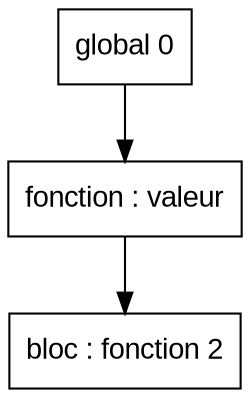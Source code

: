 digraph "tds"{

	node [fontname="Arial"];

	N2 [shape=record label="{ bloc : fonction  2
	}"];

	N1 [shape=record label="{ fonction : valeur
	}"];

	N0 [shape=record label="{ global 0
	}"];


	N0 -> N1; 
	N1 -> N2; 
}
